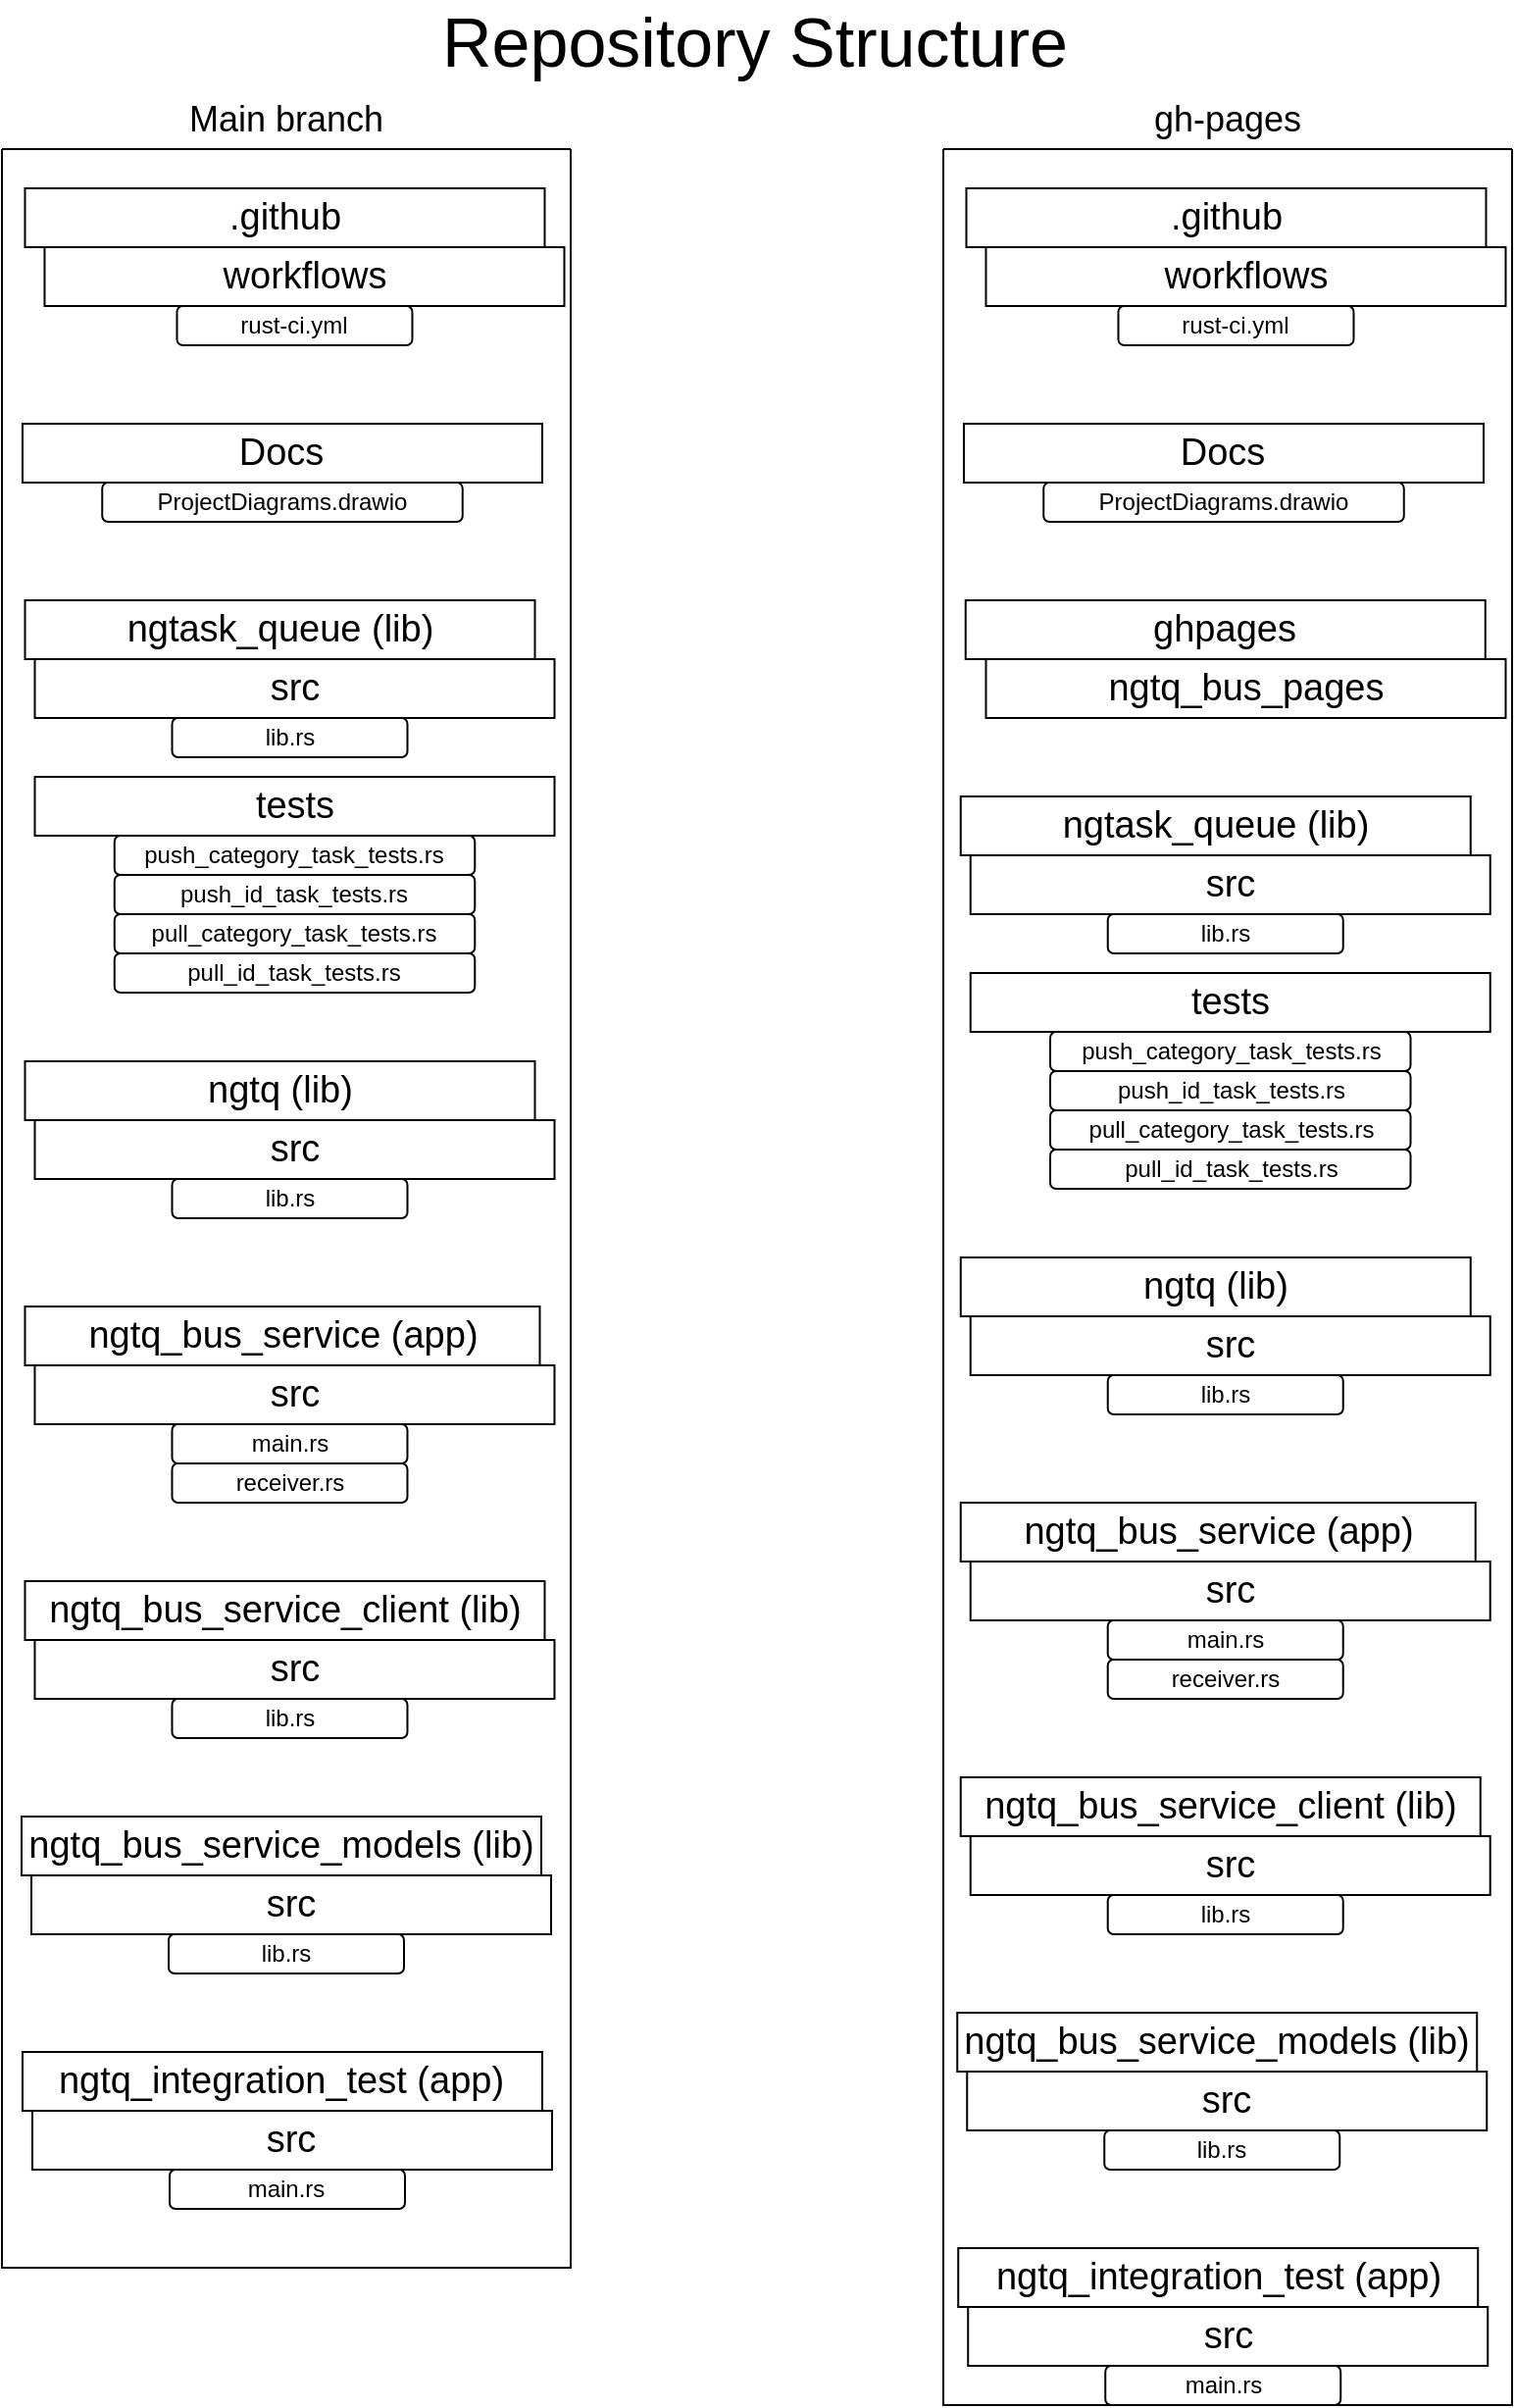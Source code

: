 <mxfile>
    <diagram id="W-KKUKJHsFXXwbt4PE3O" name="Repo Structure">
        <mxGraphModel dx="1001" dy="795" grid="1" gridSize="10" guides="1" tooltips="1" connect="1" arrows="1" fold="1" page="1" pageScale="1" pageWidth="827" pageHeight="1169" math="0" shadow="0">
            <root>
                <mxCell id="0"/>
                <mxCell id="1" parent="0"/>
                <mxCell id="g4gWo4g3Ovh9bc_p6kdW-1" value="" style="swimlane;startSize=0;" parent="1" vertex="1">
                    <mxGeometry x="30" y="80" width="290" height="1080" as="geometry"/>
                </mxCell>
                <mxCell id="g4gWo4g3Ovh9bc_p6kdW-3" value="ngtask_queue (lib)" style="rounded=0;whiteSpace=wrap;html=1;fontSize=19;" parent="g4gWo4g3Ovh9bc_p6kdW-1" vertex="1">
                    <mxGeometry x="11.75" y="230" width="260" height="30" as="geometry"/>
                </mxCell>
                <mxCell id="g4gWo4g3Ovh9bc_p6kdW-5" value="ngtq_bus_service (app)" style="rounded=0;whiteSpace=wrap;html=1;fontSize=19;" parent="g4gWo4g3Ovh9bc_p6kdW-1" vertex="1">
                    <mxGeometry x="11.74" y="590" width="262.5" height="30" as="geometry"/>
                </mxCell>
                <mxCell id="g4gWo4g3Ovh9bc_p6kdW-6" value="ngtq_bus_service_client (lib)" style="rounded=0;whiteSpace=wrap;html=1;fontSize=19;" parent="g4gWo4g3Ovh9bc_p6kdW-1" vertex="1">
                    <mxGeometry x="11.74" y="730" width="265" height="30" as="geometry"/>
                </mxCell>
                <mxCell id="g4gWo4g3Ovh9bc_p6kdW-7" value="ngtq_integration_test (app)" style="rounded=0;whiteSpace=wrap;html=1;fontSize=19;" parent="g4gWo4g3Ovh9bc_p6kdW-1" vertex="1">
                    <mxGeometry x="10.49" y="970" width="265" height="30" as="geometry"/>
                </mxCell>
                <mxCell id="g4gWo4g3Ovh9bc_p6kdW-12" value="src" style="rounded=0;whiteSpace=wrap;html=1;fontSize=19;" parent="g4gWo4g3Ovh9bc_p6kdW-1" vertex="1">
                    <mxGeometry x="16.75" y="260" width="265" height="30" as="geometry"/>
                </mxCell>
                <mxCell id="g4gWo4g3Ovh9bc_p6kdW-13" value="lib.rs" style="rounded=1;whiteSpace=wrap;html=1;" parent="g4gWo4g3Ovh9bc_p6kdW-1" vertex="1">
                    <mxGeometry x="86.75" y="290" width="120" height="20" as="geometry"/>
                </mxCell>
                <mxCell id="g4gWo4g3Ovh9bc_p6kdW-14" value="src" style="rounded=0;whiteSpace=wrap;html=1;fontSize=19;" parent="g4gWo4g3Ovh9bc_p6kdW-1" vertex="1">
                    <mxGeometry x="16.74" y="620" width="265" height="30" as="geometry"/>
                </mxCell>
                <mxCell id="g4gWo4g3Ovh9bc_p6kdW-15" value="main.rs" style="rounded=1;whiteSpace=wrap;html=1;" parent="g4gWo4g3Ovh9bc_p6kdW-1" vertex="1">
                    <mxGeometry x="86.74" y="650" width="120" height="20" as="geometry"/>
                </mxCell>
                <mxCell id="g4gWo4g3Ovh9bc_p6kdW-16" value="receiver.rs" style="rounded=1;whiteSpace=wrap;html=1;" parent="g4gWo4g3Ovh9bc_p6kdW-1" vertex="1">
                    <mxGeometry x="86.74" y="670" width="120" height="20" as="geometry"/>
                </mxCell>
                <mxCell id="g4gWo4g3Ovh9bc_p6kdW-17" value="src" style="rounded=0;whiteSpace=wrap;html=1;fontSize=19;" parent="g4gWo4g3Ovh9bc_p6kdW-1" vertex="1">
                    <mxGeometry x="16.74" y="760" width="265" height="30" as="geometry"/>
                </mxCell>
                <mxCell id="g4gWo4g3Ovh9bc_p6kdW-18" value="lib.rs" style="rounded=1;whiteSpace=wrap;html=1;" parent="g4gWo4g3Ovh9bc_p6kdW-1" vertex="1">
                    <mxGeometry x="86.74" y="790" width="120" height="20" as="geometry"/>
                </mxCell>
                <mxCell id="g4gWo4g3Ovh9bc_p6kdW-20" value="src" style="rounded=0;whiteSpace=wrap;html=1;fontSize=19;" parent="g4gWo4g3Ovh9bc_p6kdW-1" vertex="1">
                    <mxGeometry x="15.49" y="1000" width="265" height="30" as="geometry"/>
                </mxCell>
                <mxCell id="g4gWo4g3Ovh9bc_p6kdW-21" value="main.rs" style="rounded=1;whiteSpace=wrap;html=1;" parent="g4gWo4g3Ovh9bc_p6kdW-1" vertex="1">
                    <mxGeometry x="85.49" y="1030" width="120" height="20" as="geometry"/>
                </mxCell>
                <mxCell id="g4gWo4g3Ovh9bc_p6kdW-22" value="tests" style="rounded=0;whiteSpace=wrap;html=1;fontSize=19;" parent="g4gWo4g3Ovh9bc_p6kdW-1" vertex="1">
                    <mxGeometry x="16.75" y="320" width="265" height="30" as="geometry"/>
                </mxCell>
                <mxCell id="g4gWo4g3Ovh9bc_p6kdW-23" value="push_category_task_tests.rs" style="rounded=1;whiteSpace=wrap;html=1;" parent="g4gWo4g3Ovh9bc_p6kdW-1" vertex="1">
                    <mxGeometry x="57.38" y="350" width="183.75" height="20" as="geometry"/>
                </mxCell>
                <mxCell id="g4gWo4g3Ovh9bc_p6kdW-24" value="push_id_task_tests.rs" style="rounded=1;whiteSpace=wrap;html=1;" parent="g4gWo4g3Ovh9bc_p6kdW-1" vertex="1">
                    <mxGeometry x="57.38" y="370" width="183.75" height="20" as="geometry"/>
                </mxCell>
                <mxCell id="g4gWo4g3Ovh9bc_p6kdW-25" value="pull_category_task_tests.rs" style="rounded=1;whiteSpace=wrap;html=1;" parent="g4gWo4g3Ovh9bc_p6kdW-1" vertex="1">
                    <mxGeometry x="57.38" y="390" width="183.75" height="20" as="geometry"/>
                </mxCell>
                <mxCell id="g4gWo4g3Ovh9bc_p6kdW-26" value="pull_id_task_tests.rs" style="rounded=1;whiteSpace=wrap;html=1;" parent="g4gWo4g3Ovh9bc_p6kdW-1" vertex="1">
                    <mxGeometry x="57.38" y="410" width="183.75" height="20" as="geometry"/>
                </mxCell>
                <mxCell id="g4gWo4g3Ovh9bc_p6kdW-9" value=".github" style="rounded=0;whiteSpace=wrap;html=1;fontSize=19;" parent="g4gWo4g3Ovh9bc_p6kdW-1" vertex="1">
                    <mxGeometry x="11.74" y="20" width="265" height="30" as="geometry"/>
                </mxCell>
                <mxCell id="g4gWo4g3Ovh9bc_p6kdW-10" value="workflows" style="rounded=0;whiteSpace=wrap;html=1;fontSize=19;" parent="g4gWo4g3Ovh9bc_p6kdW-1" vertex="1">
                    <mxGeometry x="21.74" y="50" width="265" height="30" as="geometry"/>
                </mxCell>
                <mxCell id="g4gWo4g3Ovh9bc_p6kdW-11" value="rust-ci.yml" style="rounded=1;whiteSpace=wrap;html=1;" parent="g4gWo4g3Ovh9bc_p6kdW-1" vertex="1">
                    <mxGeometry x="89.24" y="80" width="120" height="20" as="geometry"/>
                </mxCell>
                <mxCell id="2" value="Docs" style="rounded=0;whiteSpace=wrap;html=1;fontSize=19;" parent="g4gWo4g3Ovh9bc_p6kdW-1" vertex="1">
                    <mxGeometry x="10.49" y="140" width="265" height="30" as="geometry"/>
                </mxCell>
                <mxCell id="3" value="ProjectDiagrams.drawio" style="rounded=1;whiteSpace=wrap;html=1;" parent="g4gWo4g3Ovh9bc_p6kdW-1" vertex="1">
                    <mxGeometry x="51.12" y="170" width="183.75" height="20" as="geometry"/>
                </mxCell>
                <mxCell id="4" value="ngtq (lib)" style="rounded=0;whiteSpace=wrap;html=1;fontSize=19;" parent="g4gWo4g3Ovh9bc_p6kdW-1" vertex="1">
                    <mxGeometry x="11.75" y="465" width="260" height="30" as="geometry"/>
                </mxCell>
                <mxCell id="5" value="src" style="rounded=0;whiteSpace=wrap;html=1;fontSize=19;" parent="g4gWo4g3Ovh9bc_p6kdW-1" vertex="1">
                    <mxGeometry x="16.75" y="495" width="265" height="30" as="geometry"/>
                </mxCell>
                <mxCell id="6" value="lib.rs" style="rounded=1;whiteSpace=wrap;html=1;" parent="g4gWo4g3Ovh9bc_p6kdW-1" vertex="1">
                    <mxGeometry x="86.75" y="525" width="120" height="20" as="geometry"/>
                </mxCell>
                <mxCell id="bfBZinAcUje--uuqfsHA-6" value="ngtq_bus_service_models (lib)" style="rounded=0;whiteSpace=wrap;html=1;fontSize=19;" parent="g4gWo4g3Ovh9bc_p6kdW-1" vertex="1">
                    <mxGeometry x="10" y="850" width="265" height="30" as="geometry"/>
                </mxCell>
                <mxCell id="bfBZinAcUje--uuqfsHA-7" value="src" style="rounded=0;whiteSpace=wrap;html=1;fontSize=19;" parent="g4gWo4g3Ovh9bc_p6kdW-1" vertex="1">
                    <mxGeometry x="15" y="880" width="265" height="30" as="geometry"/>
                </mxCell>
                <mxCell id="bfBZinAcUje--uuqfsHA-8" value="lib.rs" style="rounded=1;whiteSpace=wrap;html=1;" parent="g4gWo4g3Ovh9bc_p6kdW-1" vertex="1">
                    <mxGeometry x="85" y="910" width="120" height="20" as="geometry"/>
                </mxCell>
                <mxCell id="g4gWo4g3Ovh9bc_p6kdW-2" value="Repository Structure" style="text;html=1;align=center;verticalAlign=middle;whiteSpace=wrap;rounded=0;fontSize=35;" parent="1" vertex="1">
                    <mxGeometry x="221" y="10" width="386" height="30" as="geometry"/>
                </mxCell>
                <mxCell id="JlGEM4rk_verFuPZKWor-6" value="Main branch" style="text;html=1;align=center;verticalAlign=middle;whiteSpace=wrap;rounded=0;fontSize=18;" vertex="1" parent="1">
                    <mxGeometry x="100" y="50" width="150" height="30" as="geometry"/>
                </mxCell>
                <mxCell id="JlGEM4rk_verFuPZKWor-8" value="" style="swimlane;startSize=0;" vertex="1" parent="1">
                    <mxGeometry x="510" y="80" width="290" height="1150" as="geometry"/>
                </mxCell>
                <mxCell id="JlGEM4rk_verFuPZKWor-9" value="ngtask_queue (lib)" style="rounded=0;whiteSpace=wrap;html=1;fontSize=19;" vertex="1" parent="JlGEM4rk_verFuPZKWor-8">
                    <mxGeometry x="8.87" y="330" width="260" height="30" as="geometry"/>
                </mxCell>
                <mxCell id="JlGEM4rk_verFuPZKWor-10" value="ngtq_bus_service (app)" style="rounded=0;whiteSpace=wrap;html=1;fontSize=19;" vertex="1" parent="JlGEM4rk_verFuPZKWor-8">
                    <mxGeometry x="8.86" y="690" width="262.5" height="30" as="geometry"/>
                </mxCell>
                <mxCell id="JlGEM4rk_verFuPZKWor-11" value="ngtq_bus_service_client (lib)" style="rounded=0;whiteSpace=wrap;html=1;fontSize=19;" vertex="1" parent="JlGEM4rk_verFuPZKWor-8">
                    <mxGeometry x="8.86" y="830" width="265" height="30" as="geometry"/>
                </mxCell>
                <mxCell id="JlGEM4rk_verFuPZKWor-12" value="ngtq_integration_test (app)" style="rounded=0;whiteSpace=wrap;html=1;fontSize=19;" vertex="1" parent="JlGEM4rk_verFuPZKWor-8">
                    <mxGeometry x="7.61" y="1070" width="265" height="30" as="geometry"/>
                </mxCell>
                <mxCell id="JlGEM4rk_verFuPZKWor-13" value="src" style="rounded=0;whiteSpace=wrap;html=1;fontSize=19;" vertex="1" parent="JlGEM4rk_verFuPZKWor-8">
                    <mxGeometry x="13.87" y="360" width="265" height="30" as="geometry"/>
                </mxCell>
                <mxCell id="JlGEM4rk_verFuPZKWor-14" value="lib.rs" style="rounded=1;whiteSpace=wrap;html=1;" vertex="1" parent="JlGEM4rk_verFuPZKWor-8">
                    <mxGeometry x="83.87" y="390" width="120" height="20" as="geometry"/>
                </mxCell>
                <mxCell id="JlGEM4rk_verFuPZKWor-15" value="src" style="rounded=0;whiteSpace=wrap;html=1;fontSize=19;" vertex="1" parent="JlGEM4rk_verFuPZKWor-8">
                    <mxGeometry x="13.86" y="720" width="265" height="30" as="geometry"/>
                </mxCell>
                <mxCell id="JlGEM4rk_verFuPZKWor-16" value="main.rs" style="rounded=1;whiteSpace=wrap;html=1;" vertex="1" parent="JlGEM4rk_verFuPZKWor-8">
                    <mxGeometry x="83.86" y="750" width="120" height="20" as="geometry"/>
                </mxCell>
                <mxCell id="JlGEM4rk_verFuPZKWor-17" value="receiver.rs" style="rounded=1;whiteSpace=wrap;html=1;" vertex="1" parent="JlGEM4rk_verFuPZKWor-8">
                    <mxGeometry x="83.86" y="770" width="120" height="20" as="geometry"/>
                </mxCell>
                <mxCell id="JlGEM4rk_verFuPZKWor-18" value="src" style="rounded=0;whiteSpace=wrap;html=1;fontSize=19;" vertex="1" parent="JlGEM4rk_verFuPZKWor-8">
                    <mxGeometry x="13.86" y="860" width="265" height="30" as="geometry"/>
                </mxCell>
                <mxCell id="JlGEM4rk_verFuPZKWor-19" value="lib.rs" style="rounded=1;whiteSpace=wrap;html=1;" vertex="1" parent="JlGEM4rk_verFuPZKWor-8">
                    <mxGeometry x="83.86" y="890" width="120" height="20" as="geometry"/>
                </mxCell>
                <mxCell id="JlGEM4rk_verFuPZKWor-20" value="src" style="rounded=0;whiteSpace=wrap;html=1;fontSize=19;" vertex="1" parent="JlGEM4rk_verFuPZKWor-8">
                    <mxGeometry x="12.61" y="1100" width="265" height="30" as="geometry"/>
                </mxCell>
                <mxCell id="JlGEM4rk_verFuPZKWor-21" value="main.rs" style="rounded=1;whiteSpace=wrap;html=1;" vertex="1" parent="JlGEM4rk_verFuPZKWor-8">
                    <mxGeometry x="82.61" y="1130" width="120" height="20" as="geometry"/>
                </mxCell>
                <mxCell id="JlGEM4rk_verFuPZKWor-22" value="tests" style="rounded=0;whiteSpace=wrap;html=1;fontSize=19;" vertex="1" parent="JlGEM4rk_verFuPZKWor-8">
                    <mxGeometry x="13.87" y="420" width="265" height="30" as="geometry"/>
                </mxCell>
                <mxCell id="JlGEM4rk_verFuPZKWor-23" value="push_category_task_tests.rs" style="rounded=1;whiteSpace=wrap;html=1;" vertex="1" parent="JlGEM4rk_verFuPZKWor-8">
                    <mxGeometry x="54.5" y="450" width="183.75" height="20" as="geometry"/>
                </mxCell>
                <mxCell id="JlGEM4rk_verFuPZKWor-24" value="push_id_task_tests.rs" style="rounded=1;whiteSpace=wrap;html=1;" vertex="1" parent="JlGEM4rk_verFuPZKWor-8">
                    <mxGeometry x="54.5" y="470" width="183.75" height="20" as="geometry"/>
                </mxCell>
                <mxCell id="JlGEM4rk_verFuPZKWor-25" value="pull_category_task_tests.rs" style="rounded=1;whiteSpace=wrap;html=1;" vertex="1" parent="JlGEM4rk_verFuPZKWor-8">
                    <mxGeometry x="54.5" y="490" width="183.75" height="20" as="geometry"/>
                </mxCell>
                <mxCell id="JlGEM4rk_verFuPZKWor-26" value="pull_id_task_tests.rs" style="rounded=1;whiteSpace=wrap;html=1;" vertex="1" parent="JlGEM4rk_verFuPZKWor-8">
                    <mxGeometry x="54.5" y="510" width="183.75" height="20" as="geometry"/>
                </mxCell>
                <mxCell id="JlGEM4rk_verFuPZKWor-27" value=".github" style="rounded=0;whiteSpace=wrap;html=1;fontSize=19;" vertex="1" parent="JlGEM4rk_verFuPZKWor-8">
                    <mxGeometry x="11.74" y="20" width="265" height="30" as="geometry"/>
                </mxCell>
                <mxCell id="JlGEM4rk_verFuPZKWor-28" value="workflows" style="rounded=0;whiteSpace=wrap;html=1;fontSize=19;" vertex="1" parent="JlGEM4rk_verFuPZKWor-8">
                    <mxGeometry x="21.74" y="50" width="265" height="30" as="geometry"/>
                </mxCell>
                <mxCell id="JlGEM4rk_verFuPZKWor-29" value="rust-ci.yml" style="rounded=1;whiteSpace=wrap;html=1;" vertex="1" parent="JlGEM4rk_verFuPZKWor-8">
                    <mxGeometry x="89.24" y="80" width="120" height="20" as="geometry"/>
                </mxCell>
                <mxCell id="JlGEM4rk_verFuPZKWor-30" value="Docs" style="rounded=0;whiteSpace=wrap;html=1;fontSize=19;" vertex="1" parent="JlGEM4rk_verFuPZKWor-8">
                    <mxGeometry x="10.49" y="140" width="265" height="30" as="geometry"/>
                </mxCell>
                <mxCell id="JlGEM4rk_verFuPZKWor-31" value="ProjectDiagrams.drawio" style="rounded=1;whiteSpace=wrap;html=1;" vertex="1" parent="JlGEM4rk_verFuPZKWor-8">
                    <mxGeometry x="51.12" y="170" width="183.75" height="20" as="geometry"/>
                </mxCell>
                <mxCell id="JlGEM4rk_verFuPZKWor-32" value="ngtq (lib)" style="rounded=0;whiteSpace=wrap;html=1;fontSize=19;" vertex="1" parent="JlGEM4rk_verFuPZKWor-8">
                    <mxGeometry x="8.87" y="565" width="260" height="30" as="geometry"/>
                </mxCell>
                <mxCell id="JlGEM4rk_verFuPZKWor-33" value="src" style="rounded=0;whiteSpace=wrap;html=1;fontSize=19;" vertex="1" parent="JlGEM4rk_verFuPZKWor-8">
                    <mxGeometry x="13.87" y="595" width="265" height="30" as="geometry"/>
                </mxCell>
                <mxCell id="JlGEM4rk_verFuPZKWor-34" value="lib.rs" style="rounded=1;whiteSpace=wrap;html=1;" vertex="1" parent="JlGEM4rk_verFuPZKWor-8">
                    <mxGeometry x="83.87" y="625" width="120" height="20" as="geometry"/>
                </mxCell>
                <mxCell id="JlGEM4rk_verFuPZKWor-35" value="ngtq_bus_service_models (lib)" style="rounded=0;whiteSpace=wrap;html=1;fontSize=19;" vertex="1" parent="JlGEM4rk_verFuPZKWor-8">
                    <mxGeometry x="7.12" y="950" width="265" height="30" as="geometry"/>
                </mxCell>
                <mxCell id="JlGEM4rk_verFuPZKWor-36" value="src" style="rounded=0;whiteSpace=wrap;html=1;fontSize=19;" vertex="1" parent="JlGEM4rk_verFuPZKWor-8">
                    <mxGeometry x="12.12" y="980" width="265" height="30" as="geometry"/>
                </mxCell>
                <mxCell id="JlGEM4rk_verFuPZKWor-37" value="lib.rs" style="rounded=1;whiteSpace=wrap;html=1;" vertex="1" parent="JlGEM4rk_verFuPZKWor-8">
                    <mxGeometry x="82.12" y="1010" width="120" height="20" as="geometry"/>
                </mxCell>
                <mxCell id="JlGEM4rk_verFuPZKWor-39" value="ghpages" style="rounded=0;whiteSpace=wrap;html=1;fontSize=19;" vertex="1" parent="JlGEM4rk_verFuPZKWor-8">
                    <mxGeometry x="11.37" y="230" width="265" height="30" as="geometry"/>
                </mxCell>
                <mxCell id="JlGEM4rk_verFuPZKWor-41" value="ngtq_bus_pages" style="rounded=0;whiteSpace=wrap;html=1;fontSize=19;" vertex="1" parent="JlGEM4rk_verFuPZKWor-8">
                    <mxGeometry x="21.74" y="260" width="265" height="30" as="geometry"/>
                </mxCell>
                <mxCell id="JlGEM4rk_verFuPZKWor-38" value="gh-pages" style="text;html=1;align=center;verticalAlign=middle;whiteSpace=wrap;rounded=0;fontSize=18;" vertex="1" parent="1">
                    <mxGeometry x="580" y="50" width="150" height="30" as="geometry"/>
                </mxCell>
            </root>
        </mxGraphModel>
    </diagram>
    <diagram id="4IocFyRNs4yEuKWUfdgg" name="BusStructure">
        <mxGraphModel dx="1001" dy="795" grid="1" gridSize="10" guides="1" tooltips="1" connect="1" arrows="1" fold="1" page="1" pageScale="1" pageWidth="850" pageHeight="1100" math="0" shadow="0">
            <root>
                <mxCell id="0"/>
                <mxCell id="1" parent="0"/>
                <mxCell id="2" value="Bus Structure" style="text;html=1;strokeColor=none;fillColor=none;align=center;verticalAlign=middle;whiteSpace=wrap;rounded=0;fontSize=25;" parent="1" vertex="1">
                    <mxGeometry x="367.5" y="30" width="200" height="40" as="geometry"/>
                </mxCell>
                <mxCell id="9" style="edgeStyle=none;html=1;entryX=0;entryY=0.25;entryDx=0;entryDy=0;fontSize=15;exitX=1;exitY=0.25;exitDx=0;exitDy=0;dashed=1;" parent="1" source="3" target="5" edge="1">
                    <mxGeometry relative="1" as="geometry"/>
                </mxCell>
                <mxCell id="3" value="BusClient" style="rounded=0;whiteSpace=wrap;html=1;fontSize=15;" parent="1" vertex="1">
                    <mxGeometry x="50" y="215" width="120" height="60" as="geometry"/>
                </mxCell>
                <mxCell id="4" value="" style="swimlane;startSize=0;fontSize=25;" parent="1" vertex="1">
                    <mxGeometry x="225" y="70" width="485" height="350" as="geometry"/>
                </mxCell>
                <mxCell id="11" style="edgeStyle=none;html=1;entryX=-0.008;entryY=0.357;entryDx=0;entryDy=0;entryPerimeter=0;fontSize=15;exitX=1;exitY=0.5;exitDx=0;exitDy=0;" parent="4" source="5" target="7" edge="1">
                    <mxGeometry relative="1" as="geometry">
                        <mxPoint x="163.75" y="205" as="sourcePoint"/>
                        <mxPoint x="315" y="212.5" as="targetPoint"/>
                        <Array as="points">
                            <mxPoint x="245" y="175"/>
                            <mxPoint x="245" y="220"/>
                        </Array>
                    </mxGeometry>
                </mxCell>
                <mxCell id="5" value="Receiver" style="rounded=1;whiteSpace=wrap;html=1;fontSize=15;" parent="4" vertex="1">
                    <mxGeometry x="55" y="145" width="145" height="60" as="geometry"/>
                </mxCell>
                <mxCell id="8" value="start" style="edgeStyle=none;html=1;entryX=0.5;entryY=0;entryDx=0;entryDy=0;fontSize=15;" parent="4" source="6" target="5" edge="1">
                    <mxGeometry x="-0.24" relative="1" as="geometry">
                        <Array as="points">
                            <mxPoint x="128" y="80"/>
                        </Array>
                        <mxPoint x="1" as="offset"/>
                    </mxGeometry>
                </mxCell>
                <mxCell id="6" value="Main" style="rounded=0;whiteSpace=wrap;html=1;fontSize=15;" parent="4" vertex="1">
                    <mxGeometry x="227.5" y="50" width="120" height="60" as="geometry"/>
                </mxCell>
                <mxCell id="12" style="edgeStyle=none;html=1;entryX=0.5;entryY=1;entryDx=0;entryDy=0;fontSize=15;" parent="4" source="7" target="5" edge="1">
                    <mxGeometry relative="1" as="geometry">
                        <Array as="points">
                            <mxPoint x="128" y="240"/>
                        </Array>
                    </mxGeometry>
                </mxCell>
                <mxCell id="7" value="NGTaskQueue" style="shape=cylinder3;whiteSpace=wrap;html=1;boundedLbl=1;backgroundOutline=1;size=15;fontSize=15;" parent="4" vertex="1">
                    <mxGeometry x="315" y="170" width="132.5" height="140" as="geometry"/>
                </mxCell>
                <mxCell id="10" style="edgeStyle=none;html=1;entryX=1;entryY=0.75;entryDx=0;entryDy=0;fontSize=15;exitX=0;exitY=0.75;exitDx=0;exitDy=0;dashed=1;" parent="1" source="5" target="3" edge="1">
                    <mxGeometry relative="1" as="geometry"/>
                </mxCell>
            </root>
        </mxGraphModel>
    </diagram>
    <diagram id="ZMu5YA2UOOWM_PKyy2Z7" name="Interactions">
        <mxGraphModel dx="1001" dy="795" grid="1" gridSize="10" guides="1" tooltips="1" connect="1" arrows="1" fold="1" page="1" pageScale="1" pageWidth="827" pageHeight="1169" math="0" shadow="0">
            <root>
                <mxCell id="0"/>
                <mxCell id="1" parent="0"/>
                <mxCell id="N1dqbX8AtgRM5iKn_r-6-1" value="TaskQueue Structure" style="text;html=1;align=center;verticalAlign=middle;whiteSpace=wrap;rounded=0;fontSize=25;" parent="1" vertex="1">
                    <mxGeometry x="240" width="347" height="30" as="geometry"/>
                </mxCell>
                <mxCell id="N1dqbX8AtgRM5iKn_r-6-2" value="&lt;span style=&quot;color: rgb(0, 0, 0);&quot;&gt;TaskQueue Abstraction Layer&lt;/span&gt;" style="text;html=1;align=center;verticalAlign=middle;whiteSpace=wrap;rounded=0;fontSize=20;" parent="1" vertex="1">
                    <mxGeometry x="274" y="80" width="245" height="30" as="geometry"/>
                </mxCell>
                <mxCell id="N1dqbX8AtgRM5iKn_r-6-3" value="push_id_task(payload)" style="rounded=0;whiteSpace=wrap;html=1;fontSize=15;fillColor=#cce5ff;strokeColor=#36393d;" parent="1" vertex="1">
                    <mxGeometry x="274.5" y="140" width="244.5" height="60" as="geometry"/>
                </mxCell>
                <mxCell id="N1dqbX8AtgRM5iKn_r-6-4" value="push_category_task(category, payload)" style="rounded=0;whiteSpace=wrap;html=1;fontSize=15;fillColor=#cce5ff;strokeColor=#36393d;" parent="1" vertex="1">
                    <mxGeometry x="274.5" y="240" width="244.5" height="60" as="geometry"/>
                </mxCell>
                <mxCell id="N1dqbX8AtgRM5iKn_r-6-5" value="pull_id_task(id)" style="rounded=0;whiteSpace=wrap;html=1;fontSize=15;fillColor=#cce5ff;strokeColor=#36393d;" parent="1" vertex="1">
                    <mxGeometry x="274.5" y="340" width="244.5" height="60" as="geometry"/>
                </mxCell>
                <mxCell id="N1dqbX8AtgRM5iKn_r-6-6" value="pull_category_task(category)" style="rounded=0;whiteSpace=wrap;html=1;fontSize=15;fillColor=#cce5ff;strokeColor=#36393d;" parent="1" vertex="1">
                    <mxGeometry x="274.5" y="435" width="244.5" height="60" as="geometry"/>
                </mxCell>
                <mxCell id="N1dqbX8AtgRM5iKn_r-6-8" value="Task" style="edgeStyle=none;html=1;entryX=0;entryY=0.5;entryDx=0;entryDy=0;fillColor=#1ba1e2;strokeColor=#006EAF;strokeWidth=2;exitX=1;exitY=0.5;exitDx=0;exitDy=0;" parent="1" source="N1dqbX8AtgRM5iKn_r-6-7" edge="1">
                    <mxGeometry x="0.831" relative="1" as="geometry">
                        <Array as="points">
                            <mxPoint x="208.52" y="465"/>
                            <mxPoint x="208.52" y="170"/>
                        </Array>
                        <mxPoint as="offset"/>
                        <mxPoint x="-190.0" y="466.15" as="sourcePoint"/>
                        <mxPoint x="274.02" y="170" as="targetPoint"/>
                    </mxGeometry>
                </mxCell>
                <mxCell id="N1dqbX8AtgRM5iKn_r-6-9" value="Task" style="edgeStyle=none;html=1;entryX=0;entryY=0.5;entryDx=0;entryDy=0;fillColor=#1ba1e2;strokeColor=#006EAF;strokeWidth=2;exitX=1;exitY=0.5;exitDx=0;exitDy=0;" parent="1" source="N1dqbX8AtgRM5iKn_r-6-7" edge="1">
                    <mxGeometry x="0.778" relative="1" as="geometry">
                        <Array as="points">
                            <mxPoint x="208.52" y="465"/>
                            <mxPoint x="208.52" y="270"/>
                        </Array>
                        <mxPoint as="offset"/>
                        <mxPoint x="-189.88" y="466.8" as="sourcePoint"/>
                        <mxPoint x="274.02" y="270" as="targetPoint"/>
                    </mxGeometry>
                </mxCell>
                <mxCell id="N1dqbX8AtgRM5iKn_r-6-10" value="Id" style="edgeStyle=none;html=1;entryX=0;entryY=0.25;entryDx=0;entryDy=0;fillColor=#1ba1e2;strokeColor=#006EAF;strokeWidth=2;fontSize=12;exitX=0.978;exitY=0.499;exitDx=0;exitDy=0;exitPerimeter=0;" parent="1" source="N1dqbX8AtgRM5iKn_r-6-7" edge="1">
                    <mxGeometry x="0.698" relative="1" as="geometry">
                        <Array as="points">
                            <mxPoint x="208.52" y="465"/>
                            <mxPoint x="208.52" y="355"/>
                        </Array>
                        <mxPoint as="offset"/>
                        <mxPoint x="-190.24" y="466.15" as="sourcePoint"/>
                        <mxPoint x="274.02" y="355" as="targetPoint"/>
                    </mxGeometry>
                </mxCell>
                <mxCell id="N1dqbX8AtgRM5iKn_r-6-11" value="" style="edgeStyle=none;html=1;entryX=0;entryY=0.5;entryDx=0;entryDy=0;fillColor=#1ba1e2;strokeColor=#006EAF;strokeWidth=2;exitX=1;exitY=0.5;exitDx=0;exitDy=0;fontSize=18;" parent="1" source="N1dqbX8AtgRM5iKn_r-6-7" edge="1">
                    <mxGeometry x="-0.522" y="25" relative="1" as="geometry">
                        <Array as="points"/>
                        <mxPoint as="offset"/>
                        <mxPoint x="-189.4" y="466.15" as="sourcePoint"/>
                        <mxPoint x="274.02" y="465" as="targetPoint"/>
                    </mxGeometry>
                </mxCell>
                <mxCell id="VwWREPRFmjBBCu5KusWI-20" value="Category" style="edgeLabel;html=1;align=center;verticalAlign=middle;resizable=0;points=[];" parent="N1dqbX8AtgRM5iKn_r-6-11" vertex="1" connectable="0">
                    <mxGeometry x="0.411" y="-1" relative="1" as="geometry">
                        <mxPoint x="-4" y="-1" as="offset"/>
                    </mxGeometry>
                </mxCell>
                <mxCell id="N1dqbX8AtgRM5iKn_r-6-7" value="&lt;span data-huuid=&quot;47937734108672431&quot;&gt;Application&lt;/span&gt;&amp;nbsp;layer&lt;div&gt;(Receiver)&lt;/div&gt;" style="rounded=0;whiteSpace=wrap;html=1;" parent="1" vertex="1">
                    <mxGeometry x="14.5" y="135" width="120" height="660" as="geometry"/>
                </mxCell>
                <mxCell id="N1dqbX8AtgRM5iKn_r-6-16" value="payload" style="edgeStyle=none;html=1;entryX=1;entryY=0.75;entryDx=0;entryDy=0;fillColor=#008a00;strokeColor=#00FF00;strokeWidth=2;exitX=-0.006;exitY=0.364;exitDx=0;exitDy=0;exitPerimeter=0;" parent="1" source="N1dqbX8AtgRM5iKn_r-6-12" target="N1dqbX8AtgRM5iKn_r-6-5" edge="1">
                    <mxGeometry relative="1" as="geometry">
                        <mxPoint x="629" y="385" as="sourcePoint"/>
                    </mxGeometry>
                </mxCell>
                <mxCell id="N1dqbX8AtgRM5iKn_r-6-18" value="payload" style="edgeStyle=none;html=1;entryX=1;entryY=0.75;entryDx=0;entryDy=0;fillColor=#008a00;strokeColor=#00FF00;strokeWidth=2;exitX=0;exitY=0.5;exitDx=0;exitDy=0;exitPerimeter=0;" parent="1" source="N1dqbX8AtgRM5iKn_r-6-12" target="N1dqbX8AtgRM5iKn_r-6-6" edge="1">
                    <mxGeometry relative="1" as="geometry">
                        <mxPoint x="637" y="480" as="sourcePoint"/>
                    </mxGeometry>
                </mxCell>
                <mxCell id="N1dqbX8AtgRM5iKn_r-6-12" value="Queues" style="shape=cylinder3;whiteSpace=wrap;html=1;boundedLbl=1;backgroundOutline=1;size=15;" parent="1" vertex="1">
                    <mxGeometry x="639" y="130" width="160" height="700" as="geometry"/>
                </mxCell>
                <mxCell id="N1dqbX8AtgRM5iKn_r-6-13" style="edgeStyle=none;html=1;fillColor=#1ba1e2;strokeColor=#006EAF;strokeWidth=2;entryX=0;entryY=0.06;entryDx=0;entryDy=0;entryPerimeter=0;" parent="1" source="N1dqbX8AtgRM5iKn_r-6-3" target="N1dqbX8AtgRM5iKn_r-6-12" edge="1">
                    <mxGeometry relative="1" as="geometry">
                        <mxPoint x="599" y="283" as="targetPoint"/>
                        <Array as="points"/>
                    </mxGeometry>
                </mxCell>
                <mxCell id="N1dqbX8AtgRM5iKn_r-6-14" style="edgeStyle=none;html=1;fillColor=#1ba1e2;strokeColor=#006EAF;strokeWidth=2;entryX=0.001;entryY=0.2;entryDx=0;entryDy=0;entryPerimeter=0;" parent="1" target="N1dqbX8AtgRM5iKn_r-6-12" edge="1">
                    <mxGeometry relative="1" as="geometry">
                        <mxPoint x="638" y="310" as="targetPoint"/>
                        <Array as="points"/>
                        <mxPoint x="519" y="270" as="sourcePoint"/>
                    </mxGeometry>
                </mxCell>
                <mxCell id="N1dqbX8AtgRM5iKn_r-6-15" style="edgeStyle=none;html=1;exitX=1.001;exitY=0.343;exitDx=0;exitDy=0;fillColor=#1ba1e2;strokeColor=#006EAF;strokeWidth=2;exitPerimeter=0;" parent="1" source="N1dqbX8AtgRM5iKn_r-6-5" edge="1">
                    <mxGeometry relative="1" as="geometry">
                        <mxPoint x="639" y="360" as="targetPoint"/>
                    </mxGeometry>
                </mxCell>
                <mxCell id="N1dqbX8AtgRM5iKn_r-6-17" style="edgeStyle=none;html=1;exitX=0.999;exitY=0.324;exitDx=0;exitDy=0;fillColor=#1ba1e2;strokeColor=#006EAF;strokeWidth=2;exitPerimeter=0;" parent="1" source="N1dqbX8AtgRM5iKn_r-6-6" edge="1">
                    <mxGeometry relative="1" as="geometry">
                        <Array as="points"/>
                        <mxPoint x="639" y="454" as="targetPoint"/>
                    </mxGeometry>
                </mxCell>
                <mxCell id="N1dqbX8AtgRM5iKn_r-6-20" style="edgeStyle=none;html=1;fillColor=#008a00;strokeColor=#00FF00;strokeWidth=2;exitX=0;exitY=0.5;exitDx=0;exitDy=0;entryX=0.994;entryY=0.355;entryDx=0;entryDy=0;entryPerimeter=0;" parent="1" target="N1dqbX8AtgRM5iKn_r-6-7" edge="1">
                    <mxGeometry relative="1" as="geometry">
                        <mxPoint x="274.02" y="370" as="sourcePoint"/>
                        <mxPoint x="151.52" y="370" as="targetPoint"/>
                    </mxGeometry>
                </mxCell>
                <mxCell id="N1dqbX8AtgRM5iKn_r-6-21" style="edgeStyle=none;html=1;fillColor=#008a00;strokeColor=#00FF00;strokeWidth=2;entryX=1.046;entryY=0.523;entryDx=0;entryDy=0;entryPerimeter=0;" parent="1" target="N1dqbX8AtgRM5iKn_r-6-7" edge="1">
                    <mxGeometry relative="1" as="geometry">
                        <Array as="points"/>
                        <mxPoint x="148.52" y="480" as="targetPoint"/>
                        <mxPoint x="274.52" y="480" as="sourcePoint"/>
                    </mxGeometry>
                </mxCell>
                <mxCell id="VwWREPRFmjBBCu5KusWI-1" value="get_id_queue_len()" style="rounded=0;whiteSpace=wrap;html=1;fontSize=15;fillColor=#cce5ff;strokeColor=#36393d;" parent="1" vertex="1">
                    <mxGeometry x="274.5" y="540" width="244.5" height="60" as="geometry"/>
                </mxCell>
                <mxCell id="VwWREPRFmjBBCu5KusWI-2" value="get_category_queue_len(category)" style="rounded=0;whiteSpace=wrap;html=1;fontSize=15;fillColor=#cce5ff;strokeColor=#36393d;" parent="1" vertex="1">
                    <mxGeometry x="274.5" y="640" width="249" height="60" as="geometry"/>
                </mxCell>
                <mxCell id="VwWREPRFmjBBCu5KusWI-6" style="edgeStyle=none;html=1;entryX=0;entryY=0.5;entryDx=0;entryDy=0;fillColor=#1ba1e2;strokeColor=#006EAF;strokeWidth=2;fontSize=30;exitX=1;exitY=0.5;exitDx=0;exitDy=0;" parent="1" source="N1dqbX8AtgRM5iKn_r-6-7" edge="1">
                    <mxGeometry relative="1" as="geometry">
                        <Array as="points">
                            <mxPoint x="208.52" y="465"/>
                            <mxPoint x="208.52" y="570"/>
                        </Array>
                        <mxPoint x="-190.24" y="466.8" as="sourcePoint"/>
                        <mxPoint x="274.02" y="570" as="targetPoint"/>
                    </mxGeometry>
                </mxCell>
                <mxCell id="VwWREPRFmjBBCu5KusWI-8" style="edgeStyle=none;html=1;entryX=0.018;entryY=0.5;entryDx=0;entryDy=0;fillColor=#1ba1e2;strokeColor=#006EAF;strokeWidth=2;fontSize=30;exitX=1;exitY=0.5;exitDx=0;exitDy=0;entryPerimeter=0;" parent="1" source="N1dqbX8AtgRM5iKn_r-6-7" edge="1">
                    <mxGeometry relative="1" as="geometry">
                        <Array as="points">
                            <mxPoint x="208.52" y="465"/>
                            <mxPoint x="208.52" y="670"/>
                        </Array>
                        <mxPoint x="-190.96" y="466.8" as="sourcePoint"/>
                        <mxPoint x="278.502" y="670" as="targetPoint"/>
                    </mxGeometry>
                </mxCell>
                <mxCell id="VwWREPRFmjBBCu5KusWI-10" style="edgeStyle=none;html=1;entryX=0.004;entryY=0.403;entryDx=0;entryDy=0;entryPerimeter=0;exitX=1;exitY=0.25;exitDx=0;exitDy=0;fillColor=#1ba1e2;strokeColor=#006EAF;strokeWidth=2;" parent="1" edge="1">
                    <mxGeometry relative="1" as="geometry">
                        <Array as="points"/>
                        <mxPoint x="519" y="560" as="sourcePoint"/>
                        <mxPoint x="640" y="560" as="targetPoint"/>
                    </mxGeometry>
                </mxCell>
                <mxCell id="VwWREPRFmjBBCu5KusWI-11" style="edgeStyle=none;html=1;entryX=0.004;entryY=0.403;entryDx=0;entryDy=0;entryPerimeter=0;exitX=1;exitY=0.25;exitDx=0;exitDy=0;fillColor=#1ba1e2;strokeColor=#006EAF;strokeWidth=2;" parent="1" edge="1">
                    <mxGeometry relative="1" as="geometry">
                        <Array as="points"/>
                        <mxPoint x="523.5" y="660" as="sourcePoint"/>
                        <mxPoint x="644.5" y="660" as="targetPoint"/>
                    </mxGeometry>
                </mxCell>
                <mxCell id="VwWREPRFmjBBCu5KusWI-13" value="usize" style="edgeStyle=none;html=1;entryX=1;entryY=0.75;entryDx=0;entryDy=0;fillColor=#008a00;strokeColor=#00FF00;strokeWidth=2;exitX=-0.002;exitY=0.643;exitDx=0;exitDy=0;exitPerimeter=0;" parent="1" source="N1dqbX8AtgRM5iKn_r-6-12" edge="1">
                    <mxGeometry relative="1" as="geometry">
                        <mxPoint x="637" y="580" as="sourcePoint"/>
                        <mxPoint x="519" y="580" as="targetPoint"/>
                    </mxGeometry>
                </mxCell>
                <mxCell id="VwWREPRFmjBBCu5KusWI-14" value="usize" style="edgeStyle=none;html=1;entryX=1;entryY=0.75;entryDx=0;entryDy=0;fillColor=#008a00;strokeColor=#00FF00;strokeWidth=2;" parent="1" edge="1">
                    <mxGeometry relative="1" as="geometry">
                        <mxPoint x="639" y="680" as="sourcePoint"/>
                        <mxPoint x="521" y="680" as="targetPoint"/>
                    </mxGeometry>
                </mxCell>
                <mxCell id="VwWREPRFmjBBCu5KusWI-17" style="edgeStyle=none;html=1;fillColor=#008a00;strokeColor=#00FF00;strokeWidth=2;exitX=0;exitY=0.75;exitDx=0;exitDy=0;" parent="1" edge="1">
                    <mxGeometry relative="1" as="geometry">
                        <Array as="points"/>
                        <mxPoint x="274.02" y="590" as="sourcePoint"/>
                        <mxPoint x="140" y="590" as="targetPoint"/>
                    </mxGeometry>
                </mxCell>
                <mxCell id="VwWREPRFmjBBCu5KusWI-18" style="edgeStyle=none;html=1;fillColor=#008a00;strokeColor=#00FF00;strokeWidth=2;exitX=0;exitY=0.75;exitDx=0;exitDy=0;" parent="1" edge="1">
                    <mxGeometry relative="1" as="geometry">
                        <Array as="points"/>
                        <mxPoint x="274.02" y="690" as="sourcePoint"/>
                        <mxPoint x="134" y="689" as="targetPoint"/>
                    </mxGeometry>
                </mxCell>
            </root>
        </mxGraphModel>
    </diagram>
    <diagram id="v6k2sgqg_f-yddVB3KTI" name="Projects Dependencies">
        <mxGraphModel dx="1820" dy="1445" grid="1" gridSize="10" guides="1" tooltips="1" connect="1" arrows="1" fold="1" page="1" pageScale="1" pageWidth="827" pageHeight="1169" math="0" shadow="0">
            <root>
                <mxCell id="0"/>
                <mxCell id="1" parent="0"/>
                <mxCell id="2M834M077yjrXm2keqlt-1" value="Projects Dependencies" style="text;html=1;align=center;verticalAlign=middle;whiteSpace=wrap;rounded=0;fontSize=35;" parent="1" vertex="1">
                    <mxGeometry x="201" y="6" width="426" height="30" as="geometry"/>
                </mxCell>
                <mxCell id="2M834M077yjrXm2keqlt-5" style="edgeStyle=none;html=1;entryX=0.067;entryY=-0.003;entryDx=0;entryDy=0;entryPerimeter=0;" parent="1" source="2M834M077yjrXm2keqlt-2" target="2M834M077yjrXm2keqlt-17" edge="1">
                    <mxGeometry relative="1" as="geometry">
                        <mxPoint x="193" y="360" as="targetPoint"/>
                    </mxGeometry>
                </mxCell>
                <mxCell id="2M834M077yjrXm2keqlt-37" style="edgeStyle=none;html=1;entryX=0;entryY=0.5;entryDx=0;entryDy=0;" parent="1" target="2M834M077yjrXm2keqlt-35" edge="1">
                    <mxGeometry relative="1" as="geometry">
                        <mxPoint x="240" y="210" as="sourcePoint"/>
                        <Array as="points">
                            <mxPoint x="240" y="560"/>
                        </Array>
                    </mxGeometry>
                </mxCell>
                <mxCell id="2M834M077yjrXm2keqlt-2" value="ngtq_bus_service&lt;div&gt;(app)&lt;/div&gt;" style="rounded=0;whiteSpace=wrap;html=1;fontSize=20;" parent="1" vertex="1">
                    <mxGeometry x="93" y="110" width="200" height="100" as="geometry"/>
                </mxCell>
                <mxCell id="2M834M077yjrXm2keqlt-3" value="ngtq_integration_test&lt;div&gt;(app)&lt;/div&gt;" style="rounded=0;whiteSpace=wrap;html=1;fontSize=20;" parent="1" vertex="1">
                    <mxGeometry x="523" y="110" width="200" height="100" as="geometry"/>
                </mxCell>
                <mxCell id="2M834M077yjrXm2keqlt-12" value="" style="swimlane;startSize=0;fillColor=#C9FFE2;strokeColor=#3399FF;gradientColor=none;swimlaneFillColor=none;strokeWidth=3;labelBackgroundColor=none;" parent="1" vertex="1">
                    <mxGeometry x="13" y="70" width="800" height="200" as="geometry"/>
                </mxCell>
                <mxCell id="2M834M077yjrXm2keqlt-13" value="Application level" style="text;html=1;align=center;verticalAlign=middle;whiteSpace=wrap;rounded=0;fontSize=25;" parent="2M834M077yjrXm2keqlt-12" vertex="1">
                    <mxGeometry x="295" width="210" height="30" as="geometry"/>
                </mxCell>
                <mxCell id="2M834M077yjrXm2keqlt-14" value="" style="swimlane;startSize=0;fillColor=#33FF33;strokeWidth=3;strokeColor=#33FF33;" parent="1" vertex="1">
                    <mxGeometry x="14" y="640" width="800" height="120" as="geometry"/>
                </mxCell>
                <mxCell id="2M834M077yjrXm2keqlt-15" value="Abstraction layer" style="text;html=1;align=center;verticalAlign=middle;whiteSpace=wrap;rounded=0;fontSize=25;" parent="2M834M077yjrXm2keqlt-14" vertex="1">
                    <mxGeometry x="295" width="210" height="30" as="geometry"/>
                </mxCell>
                <mxCell id="2M834M077yjrXm2keqlt-17" value="&lt;span style=&quot;font-size: 20px; color: rgb(0, 0, 0);&quot;&gt;ngtq&lt;/span&gt;&lt;div style=&quot;font-size: 20px;&quot;&gt;&lt;span style=&quot;background-color: transparent;&quot;&gt;(lib)&lt;/span&gt;&lt;/div&gt;" style="rounded=1;whiteSpace=wrap;html=1;" parent="2M834M077yjrXm2keqlt-14" vertex="1">
                    <mxGeometry x="146" y="50" width="500" height="60" as="geometry"/>
                </mxCell>
                <mxCell id="2M834M077yjrXm2keqlt-18" style="edgeStyle=none;html=1;entryX=0.5;entryY=0;entryDx=0;entryDy=0;" parent="1" target="2M834M077yjrXm2keqlt-30" edge="1">
                    <mxGeometry relative="1" as="geometry">
                        <mxPoint x="623" y="211" as="sourcePoint"/>
                        <mxPoint x="623" y="370" as="targetPoint"/>
                    </mxGeometry>
                </mxCell>
                <mxCell id="2M834M077yjrXm2keqlt-22" value="" style="swimlane;startSize=0;fillColor=#d80073;fontColor=#ffffff;strokeColor=#A50040;strokeWidth=3;" parent="1" vertex="1">
                    <mxGeometry x="14" y="825" width="800" height="120" as="geometry"/>
                </mxCell>
                <mxCell id="2M834M077yjrXm2keqlt-23" value="Concrete Implementation layer" style="text;html=1;align=center;verticalAlign=middle;whiteSpace=wrap;rounded=0;fontSize=25;" parent="2M834M077yjrXm2keqlt-22" vertex="1">
                    <mxGeometry x="207" width="385" height="30" as="geometry"/>
                </mxCell>
                <mxCell id="2M834M077yjrXm2keqlt-24" value="&lt;span style=&quot;font-size: 20px; color: rgb(0, 0, 0);&quot;&gt;ngtask_queue&lt;/span&gt;&lt;div style=&quot;font-size: 20px;&quot;&gt;&lt;span style=&quot;background-color: transparent;&quot;&gt;(lib)&lt;/span&gt;&lt;/div&gt;" style="rounded=1;whiteSpace=wrap;html=1;" parent="2M834M077yjrXm2keqlt-22" vertex="1">
                    <mxGeometry x="146" y="50" width="504" height="60" as="geometry"/>
                </mxCell>
                <mxCell id="2M834M077yjrXm2keqlt-26" style="edgeStyle=none;html=1;entryX=0.067;entryY=0;entryDx=0;entryDy=0;entryPerimeter=0;dashed=1;" parent="1" source="2M834M077yjrXm2keqlt-2" target="2M834M077yjrXm2keqlt-24" edge="1">
                    <mxGeometry relative="1" as="geometry"/>
                </mxCell>
                <mxCell id="2M834M077yjrXm2keqlt-27" style="edgeStyle=none;html=1;entryX=0.921;entryY=0.083;entryDx=0;entryDy=0;entryPerimeter=0;dashed=1;" parent="1" target="2M834M077yjrXm2keqlt-24" edge="1">
                    <mxGeometry relative="1" as="geometry">
                        <mxPoint x="623.103" y="210" as="sourcePoint"/>
                        <mxPoint x="624.184" y="735" as="targetPoint"/>
                    </mxGeometry>
                </mxCell>
                <mxCell id="2M834M077yjrXm2keqlt-28" value="" style="swimlane;startSize=0;fillColor=#f0a30a;fontColor=#000000;strokeColor=#BD7000;strokeWidth=3;" parent="1" vertex="1">
                    <mxGeometry x="439" y="320" width="370" height="120" as="geometry"/>
                </mxCell>
                <mxCell id="2M834M077yjrXm2keqlt-29" value="Bus Interaction layer" style="text;html=1;align=center;verticalAlign=middle;whiteSpace=wrap;rounded=0;fontSize=25;" parent="2M834M077yjrXm2keqlt-28" vertex="1">
                    <mxGeometry x="48.25" width="273.5" height="30" as="geometry"/>
                </mxCell>
                <mxCell id="2M834M077yjrXm2keqlt-31" style="edgeStyle=none;html=1;" parent="2M834M077yjrXm2keqlt-28" source="2M834M077yjrXm2keqlt-30" edge="1">
                    <mxGeometry relative="1" as="geometry">
                        <mxPoint x="185" y="370" as="targetPoint"/>
                    </mxGeometry>
                </mxCell>
                <mxCell id="2M834M077yjrXm2keqlt-30" value="&lt;span style=&quot;font-size: 20px; color: rgb(0, 0, 0);&quot;&gt;ngtq_bus_service_client&lt;/span&gt;&lt;div style=&quot;font-size: 20px;&quot;&gt;&lt;span style=&quot;background-color: transparent;&quot;&gt;(lib)&lt;/span&gt;&lt;/div&gt;" style="rounded=1;whiteSpace=wrap;html=1;" parent="2M834M077yjrXm2keqlt-28" vertex="1">
                    <mxGeometry x="40" y="50" width="289" height="60" as="geometry"/>
                </mxCell>
                <mxCell id="2M834M077yjrXm2keqlt-32" value="" style="swimlane;startSize=0;fillColor=#ffff88;strokeColor=#FFFF66;strokeWidth=4;" parent="1" vertex="1">
                    <mxGeometry x="229" y="480" width="370" height="120" as="geometry"/>
                </mxCell>
                <mxCell id="2M834M077yjrXm2keqlt-33" value="Common models" style="text;html=1;align=center;verticalAlign=middle;whiteSpace=wrap;rounded=0;fontSize=25;" parent="2M834M077yjrXm2keqlt-32" vertex="1">
                    <mxGeometry x="48.25" width="273.5" height="30" as="geometry"/>
                </mxCell>
                <mxCell id="2M834M077yjrXm2keqlt-35" value="&lt;span style=&quot;font-size: 20px; color: rgb(0, 0, 0);&quot;&gt;ngtq_bus_service_models&lt;/span&gt;&lt;div style=&quot;font-size: 20px;&quot;&gt;&lt;span style=&quot;background-color: transparent;&quot;&gt;(lib)&lt;/span&gt;&lt;/div&gt;" style="rounded=1;whiteSpace=wrap;html=1;" parent="2M834M077yjrXm2keqlt-32" vertex="1">
                    <mxGeometry x="40" y="50" width="289" height="60" as="geometry"/>
                </mxCell>
                <mxCell id="2M834M077yjrXm2keqlt-36" style="edgeStyle=none;html=1;entryX=1;entryY=0.5;entryDx=0;entryDy=0;exitX=0.35;exitY=1.02;exitDx=0;exitDy=0;exitPerimeter=0;" parent="1" source="2M834M077yjrXm2keqlt-30" target="2M834M077yjrXm2keqlt-35" edge="1">
                    <mxGeometry relative="1" as="geometry">
                        <mxPoint x="580" y="433" as="sourcePoint"/>
                        <Array as="points">
                            <mxPoint x="580" y="560"/>
                        </Array>
                    </mxGeometry>
                </mxCell>
            </root>
        </mxGraphModel>
    </diagram>
</mxfile>